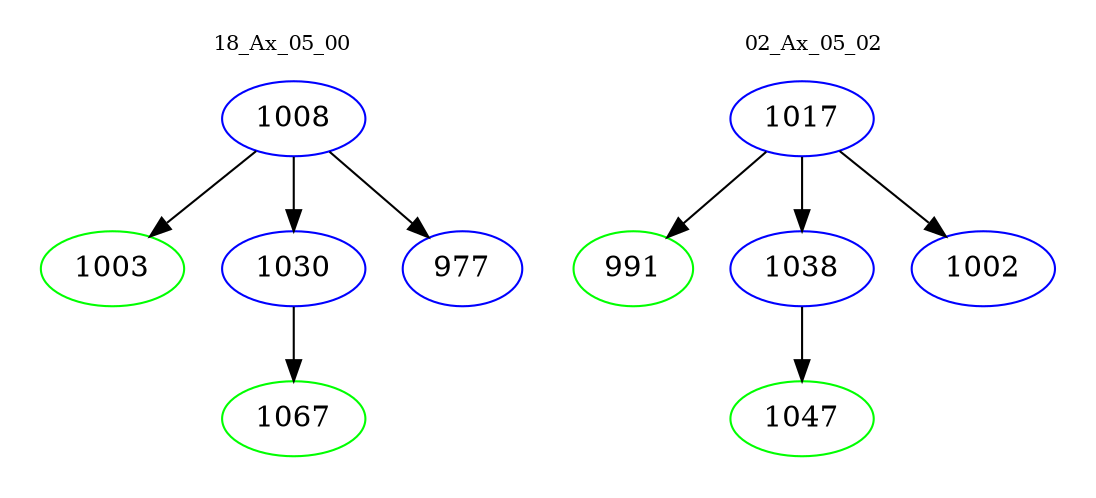 digraph{
subgraph cluster_0 {
color = white
label = "18_Ax_05_00";
fontsize=10;
T0_1008 [label="1008", color="blue"]
T0_1008 -> T0_1003 [color="black"]
T0_1003 [label="1003", color="green"]
T0_1008 -> T0_1030 [color="black"]
T0_1030 [label="1030", color="blue"]
T0_1030 -> T0_1067 [color="black"]
T0_1067 [label="1067", color="green"]
T0_1008 -> T0_977 [color="black"]
T0_977 [label="977", color="blue"]
}
subgraph cluster_1 {
color = white
label = "02_Ax_05_02";
fontsize=10;
T1_1017 [label="1017", color="blue"]
T1_1017 -> T1_991 [color="black"]
T1_991 [label="991", color="green"]
T1_1017 -> T1_1038 [color="black"]
T1_1038 [label="1038", color="blue"]
T1_1038 -> T1_1047 [color="black"]
T1_1047 [label="1047", color="green"]
T1_1017 -> T1_1002 [color="black"]
T1_1002 [label="1002", color="blue"]
}
}
